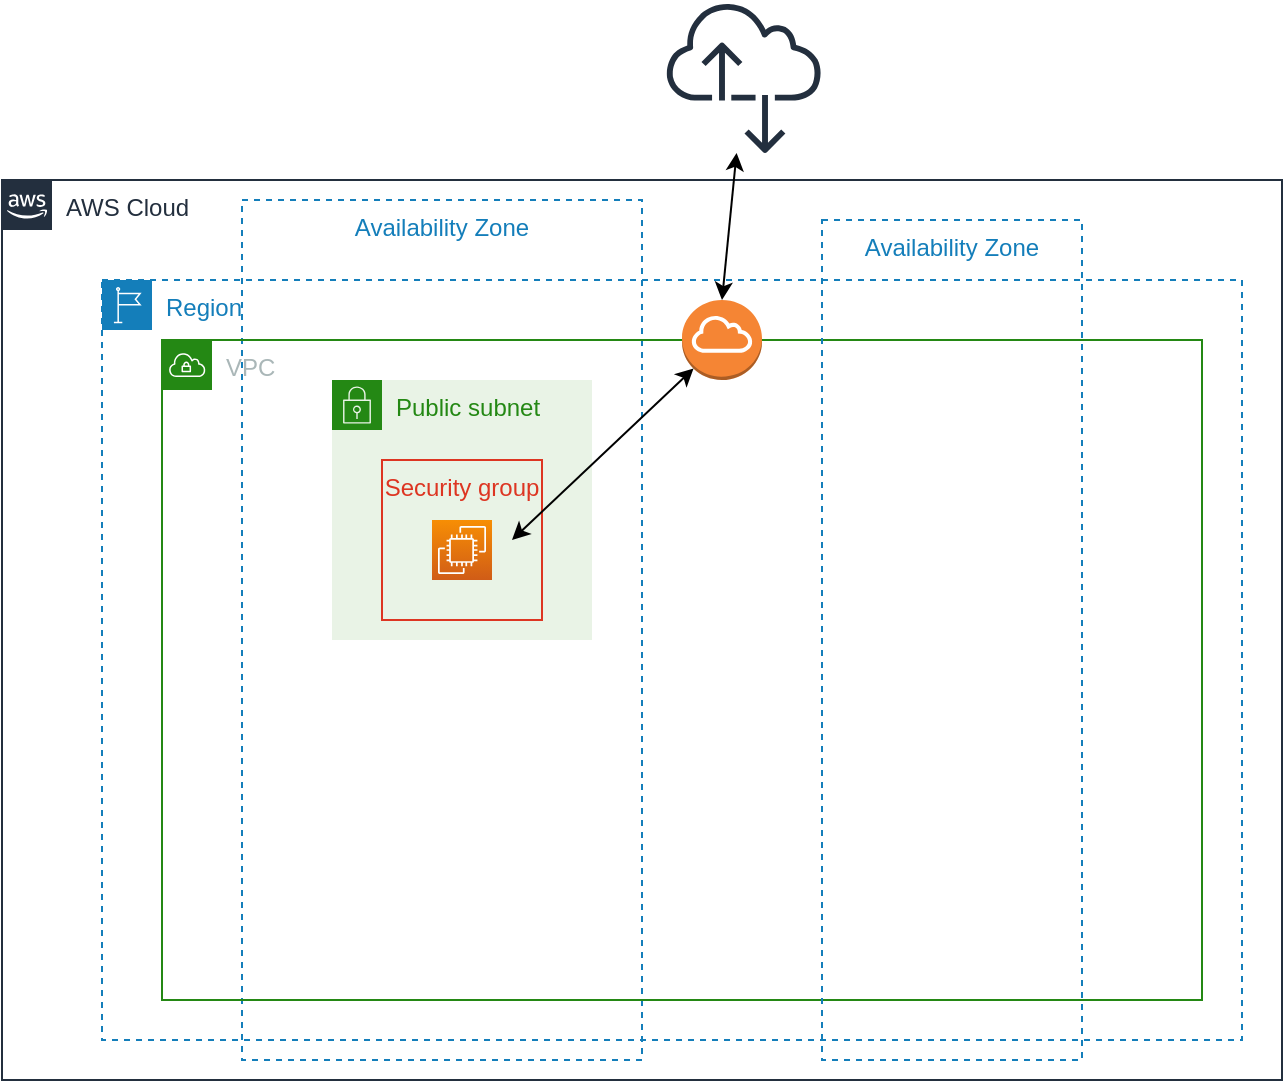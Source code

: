 <mxfile version="14.9.0" type="device"><diagram id="Hw95bNZ9xZhaVI7N4Bpx" name="Page-1"><mxGraphModel dx="868" dy="1582" grid="1" gridSize="10" guides="1" tooltips="1" connect="1" arrows="1" fold="1" page="1" pageScale="1" pageWidth="850" pageHeight="1100" math="0" shadow="0"><root><mxCell id="0"/><mxCell id="1" parent="0"/><mxCell id="C2136zzUfdAHJTzHZbqk-1" value="AWS Cloud" style="points=[[0,0],[0.25,0],[0.5,0],[0.75,0],[1,0],[1,0.25],[1,0.5],[1,0.75],[1,1],[0.75,1],[0.5,1],[0.25,1],[0,1],[0,0.75],[0,0.5],[0,0.25]];outlineConnect=0;gradientColor=none;html=1;whiteSpace=wrap;fontSize=12;fontStyle=0;shape=mxgraph.aws4.group;grIcon=mxgraph.aws4.group_aws_cloud_alt;strokeColor=#232F3E;fillColor=none;verticalAlign=top;align=left;spacingLeft=30;fontColor=#232F3E;dashed=0;" vertex="1" parent="1"><mxGeometry x="120" y="-450" width="640" height="450" as="geometry"/></mxCell><mxCell id="C2136zzUfdAHJTzHZbqk-2" value="Region" style="points=[[0,0],[0.25,0],[0.5,0],[0.75,0],[1,0],[1,0.25],[1,0.5],[1,0.75],[1,1],[0.75,1],[0.5,1],[0.25,1],[0,1],[0,0.75],[0,0.5],[0,0.25]];outlineConnect=0;gradientColor=none;html=1;whiteSpace=wrap;fontSize=12;fontStyle=0;shape=mxgraph.aws4.group;grIcon=mxgraph.aws4.group_region;strokeColor=#147EBA;fillColor=none;verticalAlign=top;align=left;spacingLeft=30;fontColor=#147EBA;dashed=1;" vertex="1" parent="1"><mxGeometry x="170" y="-400" width="570" height="380" as="geometry"/></mxCell><mxCell id="C2136zzUfdAHJTzHZbqk-3" value="Availability Zone" style="fillColor=none;strokeColor=#147EBA;dashed=1;verticalAlign=top;fontStyle=0;fontColor=#147EBA;" vertex="1" parent="1"><mxGeometry x="240" y="-440" width="200" height="430" as="geometry"/></mxCell><mxCell id="C2136zzUfdAHJTzHZbqk-4" value="VPC" style="points=[[0,0],[0.25,0],[0.5,0],[0.75,0],[1,0],[1,0.25],[1,0.5],[1,0.75],[1,1],[0.75,1],[0.5,1],[0.25,1],[0,1],[0,0.75],[0,0.5],[0,0.25]];outlineConnect=0;gradientColor=none;html=1;whiteSpace=wrap;fontSize=12;fontStyle=0;shape=mxgraph.aws4.group;grIcon=mxgraph.aws4.group_vpc;strokeColor=#248814;fillColor=none;verticalAlign=top;align=left;spacingLeft=30;fontColor=#AAB7B8;dashed=0;" vertex="1" parent="1"><mxGeometry x="200" y="-370" width="520" height="330" as="geometry"/></mxCell><mxCell id="C2136zzUfdAHJTzHZbqk-5" value="Public subnet" style="points=[[0,0],[0.25,0],[0.5,0],[0.75,0],[1,0],[1,0.25],[1,0.5],[1,0.75],[1,1],[0.75,1],[0.5,1],[0.25,1],[0,1],[0,0.75],[0,0.5],[0,0.25]];outlineConnect=0;gradientColor=none;html=1;whiteSpace=wrap;fontSize=12;fontStyle=0;shape=mxgraph.aws4.group;grIcon=mxgraph.aws4.group_security_group;grStroke=0;strokeColor=#248814;fillColor=#E9F3E6;verticalAlign=top;align=left;spacingLeft=30;fontColor=#248814;dashed=0;" vertex="1" parent="1"><mxGeometry x="285" y="-350" width="130" height="130" as="geometry"/></mxCell><mxCell id="C2136zzUfdAHJTzHZbqk-8" value="Availability Zone" style="fillColor=none;strokeColor=#147EBA;dashed=1;verticalAlign=top;fontStyle=0;fontColor=#147EBA;" vertex="1" parent="1"><mxGeometry x="530" y="-430" width="130" height="420" as="geometry"/></mxCell><mxCell id="C2136zzUfdAHJTzHZbqk-10" value="" style="points=[[0,0,0],[0.25,0,0],[0.5,0,0],[0.75,0,0],[1,0,0],[0,1,0],[0.25,1,0],[0.5,1,0],[0.75,1,0],[1,1,0],[0,0.25,0],[0,0.5,0],[0,0.75,0],[1,0.25,0],[1,0.5,0],[1,0.75,0]];outlineConnect=0;fontColor=#232F3E;gradientColor=#F78E04;gradientDirection=north;fillColor=#D05C17;strokeColor=#ffffff;dashed=0;verticalLabelPosition=bottom;verticalAlign=top;align=center;html=1;fontSize=12;fontStyle=0;aspect=fixed;shape=mxgraph.aws4.resourceIcon;resIcon=mxgraph.aws4.ec2;" vertex="1" parent="1"><mxGeometry x="335" y="-280" width="30" height="30" as="geometry"/></mxCell><mxCell id="C2136zzUfdAHJTzHZbqk-11" value="Security group" style="fillColor=none;strokeColor=#DD3522;verticalAlign=top;fontStyle=0;fontColor=#DD3522;" vertex="1" parent="1"><mxGeometry x="310" y="-310" width="80" height="80" as="geometry"/></mxCell><mxCell id="C2136zzUfdAHJTzHZbqk-12" value="" style="outlineConnect=0;dashed=0;verticalLabelPosition=bottom;verticalAlign=top;align=center;html=1;shape=mxgraph.aws3.internet_gateway;fillColor=#F58534;gradientColor=none;" vertex="1" parent="1"><mxGeometry x="460" y="-390" width="40" height="40" as="geometry"/></mxCell><mxCell id="C2136zzUfdAHJTzHZbqk-14" value="" style="outlineConnect=0;fontColor=#232F3E;gradientColor=none;fillColor=#232F3E;strokeColor=none;dashed=0;verticalLabelPosition=bottom;verticalAlign=top;align=center;html=1;fontSize=12;fontStyle=0;aspect=fixed;pointerEvents=1;shape=mxgraph.aws4.internet_alt2;" vertex="1" parent="1"><mxGeometry x="452" y="-540" width="78" height="78" as="geometry"/></mxCell><mxCell id="C2136zzUfdAHJTzHZbqk-17" value="" style="endArrow=classic;startArrow=classic;html=1;entryX=0.145;entryY=0.855;entryDx=0;entryDy=0;entryPerimeter=0;" edge="1" parent="1" target="C2136zzUfdAHJTzHZbqk-12"><mxGeometry width="50" height="50" relative="1" as="geometry"><mxPoint x="375" y="-270" as="sourcePoint"/><mxPoint x="425" y="-320" as="targetPoint"/></mxGeometry></mxCell><mxCell id="C2136zzUfdAHJTzHZbqk-18" value="" style="endArrow=classic;startArrow=classic;html=1;exitX=0.5;exitY=0;exitDx=0;exitDy=0;exitPerimeter=0;" edge="1" parent="1" source="C2136zzUfdAHJTzHZbqk-12" target="C2136zzUfdAHJTzHZbqk-14"><mxGeometry width="50" height="50" relative="1" as="geometry"><mxPoint x="500" y="-390" as="sourcePoint"/><mxPoint x="516" y="-462" as="targetPoint"/></mxGeometry></mxCell></root></mxGraphModel></diagram></mxfile>